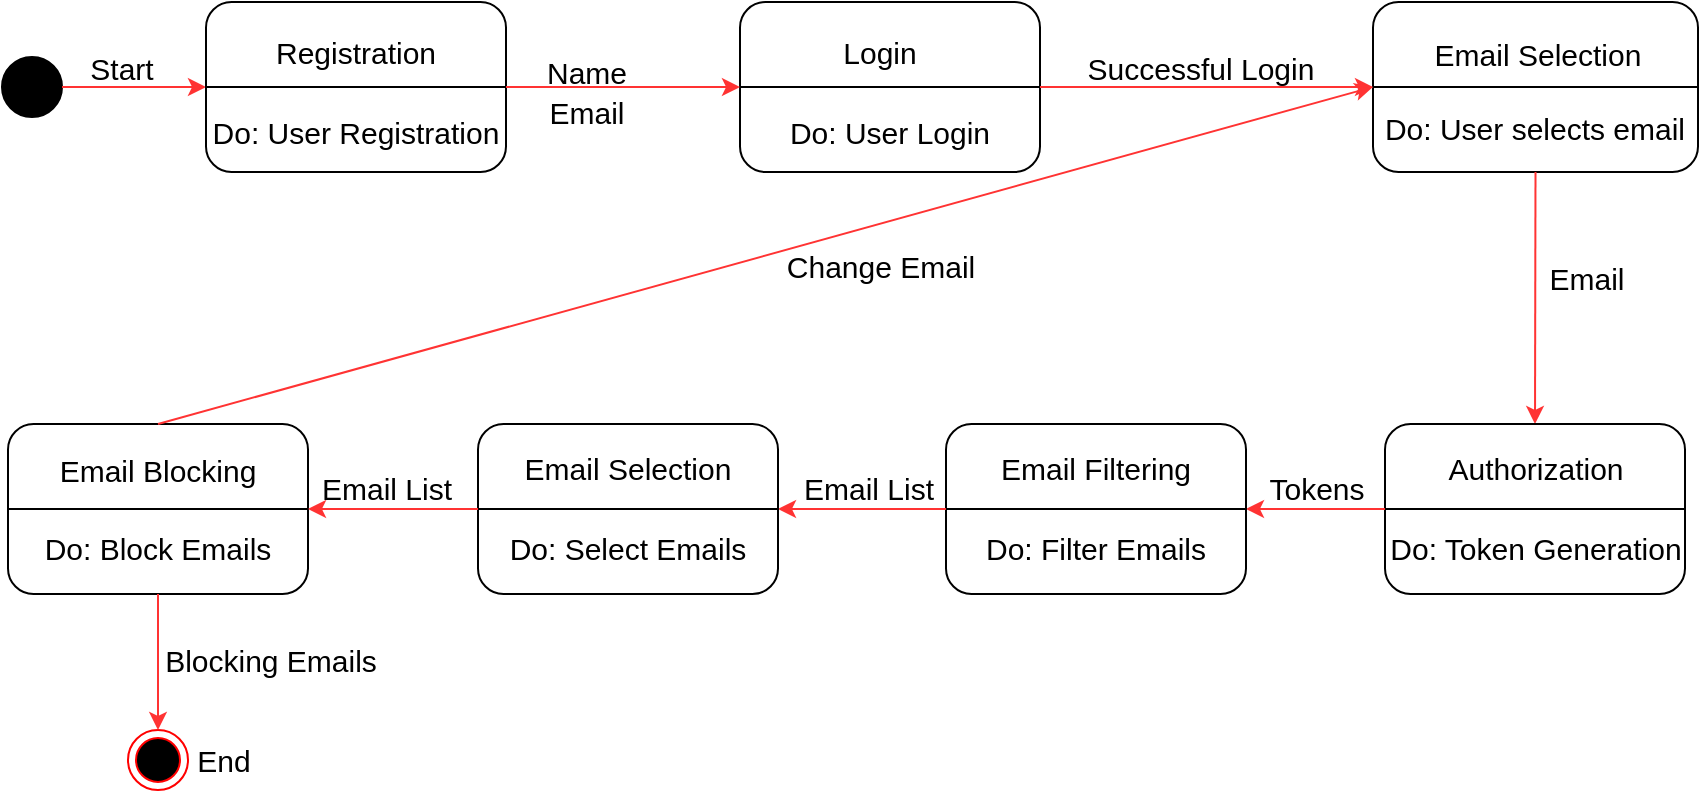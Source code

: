 <mxfile version="21.7.5" type="github">
  <diagram name="Page-1" id="58cdce13-f638-feb5-8d6f-7d28b1aa9fa0">
    <mxGraphModel dx="1070" dy="566" grid="1" gridSize="10" guides="1" tooltips="1" connect="1" arrows="1" fold="1" page="1" pageScale="1" pageWidth="1100" pageHeight="850" background="none" math="0" shadow="0">
      <root>
        <mxCell id="0" />
        <mxCell id="1" parent="0" />
        <mxCell id="yniILu94unpiqvauo760-4" value="" style="ellipse;whiteSpace=wrap;html=1;aspect=fixed;strokeColor=#000000;fillColor=#000000;fontSize=15;" vertex="1" parent="1">
          <mxGeometry x="13" y="37.5" width="30" height="30" as="geometry" />
        </mxCell>
        <mxCell id="yniILu94unpiqvauo760-5" value="" style="endArrow=classic;html=1;rounded=0;exitX=1;exitY=0.5;exitDx=0;exitDy=0;entryX=0;entryY=0.5;entryDx=0;entryDy=0;strokeColor=#FF3333;fontSize=15;" edge="1" parent="1" source="yniILu94unpiqvauo760-4" target="yniILu94unpiqvauo760-6">
          <mxGeometry width="50" height="50" relative="1" as="geometry">
            <mxPoint x="305" y="190" as="sourcePoint" />
            <mxPoint x="115" y="45" as="targetPoint" />
          </mxGeometry>
        </mxCell>
        <mxCell id="yniILu94unpiqvauo760-6" value="" style="rounded=1;whiteSpace=wrap;html=1;fontSize=15;fontColor=#000000;verticalAlign=top;" vertex="1" parent="1">
          <mxGeometry x="115" y="10" width="150" height="85" as="geometry" />
        </mxCell>
        <mxCell id="yniILu94unpiqvauo760-7" value="" style="endArrow=none;html=1;rounded=0;labelBorderColor=none;strokeColor=#000000;fontSize=15;fontColor=#000000;exitX=0;exitY=0.5;exitDx=0;exitDy=0;entryX=1;entryY=0.5;entryDx=0;entryDy=0;" edge="1" parent="1" source="yniILu94unpiqvauo760-6" target="yniILu94unpiqvauo760-6">
          <mxGeometry width="50" height="50" relative="1" as="geometry">
            <mxPoint x="365" y="230" as="sourcePoint" />
            <mxPoint x="415" y="180" as="targetPoint" />
          </mxGeometry>
        </mxCell>
        <mxCell id="yniILu94unpiqvauo760-8" value="Registration" style="text;html=1;strokeColor=none;fillColor=none;align=center;verticalAlign=middle;whiteSpace=wrap;rounded=0;fontSize=15;fontColor=#000000;" vertex="1" parent="1">
          <mxGeometry x="160" y="20" width="60" height="30" as="geometry" />
        </mxCell>
        <mxCell id="yniILu94unpiqvauo760-9" value="Do: User Registration" style="text;html=1;strokeColor=none;fillColor=none;align=center;verticalAlign=middle;whiteSpace=wrap;rounded=0;fontSize=15;fontColor=#000000;" vertex="1" parent="1">
          <mxGeometry x="115" y="60" width="150" height="30" as="geometry" />
        </mxCell>
        <mxCell id="yniILu94unpiqvauo760-10" value="" style="rounded=1;whiteSpace=wrap;html=1;fontSize=15;fontColor=#000000;verticalAlign=top;" vertex="1" parent="1">
          <mxGeometry x="382" y="10" width="150" height="85" as="geometry" />
        </mxCell>
        <mxCell id="yniILu94unpiqvauo760-11" value="" style="endArrow=classic;html=1;rounded=0;exitX=1;exitY=0.5;exitDx=0;exitDy=0;entryX=0;entryY=0.5;entryDx=0;entryDy=0;strokeColor=#FF3333;fontSize=15;" edge="1" parent="1" source="yniILu94unpiqvauo760-6" target="yniILu94unpiqvauo760-10">
          <mxGeometry width="50" height="50" relative="1" as="geometry">
            <mxPoint x="277.5" y="60" as="sourcePoint" />
            <mxPoint x="357.5" y="60" as="targetPoint" />
          </mxGeometry>
        </mxCell>
        <mxCell id="yniILu94unpiqvauo760-12" value="Name" style="text;html=1;align=center;verticalAlign=middle;resizable=0;points=[];autosize=1;strokeColor=none;fillColor=none;fontSize=15;fontColor=#000000;" vertex="1" parent="1">
          <mxGeometry x="275" y="30" width="60" height="30" as="geometry" />
        </mxCell>
        <mxCell id="yniILu94unpiqvauo760-13" value="Email" style="text;html=1;align=center;verticalAlign=middle;resizable=0;points=[];autosize=1;strokeColor=none;fillColor=none;fontSize=15;fontColor=#000000;" vertex="1" parent="1">
          <mxGeometry x="275" y="50" width="60" height="30" as="geometry" />
        </mxCell>
        <mxCell id="yniILu94unpiqvauo760-14" value="" style="endArrow=none;html=1;rounded=0;labelBorderColor=none;strokeColor=#000000;fontSize=15;fontColor=#000000;exitX=0;exitY=0.5;exitDx=0;exitDy=0;entryX=1;entryY=0.5;entryDx=0;entryDy=0;" edge="1" parent="1" source="yniILu94unpiqvauo760-10" target="yniILu94unpiqvauo760-10">
          <mxGeometry width="50" height="50" relative="1" as="geometry">
            <mxPoint x="407" y="70" as="sourcePoint" />
            <mxPoint x="557" y="70" as="targetPoint" />
          </mxGeometry>
        </mxCell>
        <mxCell id="yniILu94unpiqvauo760-15" value="Login" style="text;html=1;strokeColor=none;fillColor=none;align=center;verticalAlign=middle;whiteSpace=wrap;rounded=0;fontSize=15;fontColor=#000000;" vertex="1" parent="1">
          <mxGeometry x="422" y="10" width="60" height="50" as="geometry" />
        </mxCell>
        <mxCell id="yniILu94unpiqvauo760-16" value="Do: User Login" style="text;html=1;strokeColor=none;fillColor=none;align=center;verticalAlign=middle;whiteSpace=wrap;rounded=0;fontSize=15;fontColor=#000000;" vertex="1" parent="1">
          <mxGeometry x="402" y="60" width="110" height="30" as="geometry" />
        </mxCell>
        <mxCell id="yniILu94unpiqvauo760-17" value="" style="rounded=1;whiteSpace=wrap;html=1;fontSize=15;fontColor=#000000;verticalAlign=top;" vertex="1" parent="1">
          <mxGeometry x="698.5" y="10" width="162.5" height="85" as="geometry" />
        </mxCell>
        <mxCell id="yniILu94unpiqvauo760-18" value="" style="endArrow=none;html=1;rounded=0;labelBorderColor=none;strokeColor=#000000;fontSize=15;fontColor=#000000;entryX=1;entryY=0.5;entryDx=0;entryDy=0;exitX=0;exitY=0.5;exitDx=0;exitDy=0;" edge="1" parent="1" source="yniILu94unpiqvauo760-17" target="yniILu94unpiqvauo760-17">
          <mxGeometry width="50" height="50" relative="1" as="geometry">
            <mxPoint x="706" y="82.5" as="sourcePoint" />
            <mxPoint x="756" y="32.5" as="targetPoint" />
          </mxGeometry>
        </mxCell>
        <mxCell id="yniILu94unpiqvauo760-19" value="Email Selection" style="text;html=1;strokeColor=none;fillColor=none;align=center;verticalAlign=middle;whiteSpace=wrap;rounded=0;fontSize=15;fontColor=#000000;" vertex="1" parent="1">
          <mxGeometry x="727" y="13" width="108" height="45" as="geometry" />
        </mxCell>
        <mxCell id="yniILu94unpiqvauo760-20" value="Do: User selects email" style="text;html=1;strokeColor=none;fillColor=none;align=center;verticalAlign=middle;whiteSpace=wrap;rounded=0;fontSize=15;fontColor=#000000;" vertex="1" parent="1">
          <mxGeometry x="701.5" y="58" width="155" height="30" as="geometry" />
        </mxCell>
        <mxCell id="yniILu94unpiqvauo760-21" value="Successful Login" style="text;html=1;align=center;verticalAlign=middle;resizable=0;points=[];autosize=1;strokeColor=none;fillColor=none;fontSize=15;fontColor=#000000;" vertex="1" parent="1">
          <mxGeometry x="541.5" y="27.5" width="140" height="30" as="geometry" />
        </mxCell>
        <mxCell id="yniILu94unpiqvauo760-22" value="" style="endArrow=classic;html=1;rounded=0;entryX=0;entryY=0.5;entryDx=0;entryDy=0;exitX=1;exitY=0.5;exitDx=0;exitDy=0;strokeColor=#FF3333;fontSize=15;" edge="1" parent="1" source="yniILu94unpiqvauo760-10" target="yniILu94unpiqvauo760-17">
          <mxGeometry width="50" height="50" relative="1" as="geometry">
            <mxPoint x="540" y="50" as="sourcePoint" />
            <mxPoint x="635" y="57" as="targetPoint" />
          </mxGeometry>
        </mxCell>
        <mxCell id="yniILu94unpiqvauo760-24" value="" style="endArrow=classic;html=1;rounded=0;exitX=0.5;exitY=1;exitDx=0;exitDy=0;strokeColor=#FF3333;entryX=0.5;entryY=0;entryDx=0;entryDy=0;fontSize=15;" edge="1" parent="1" source="yniILu94unpiqvauo760-17" target="yniILu94unpiqvauo760-26">
          <mxGeometry width="50" height="50" relative="1" as="geometry">
            <mxPoint x="511" y="230" as="sourcePoint" />
            <mxPoint x="790" y="170" as="targetPoint" />
          </mxGeometry>
        </mxCell>
        <mxCell id="yniILu94unpiqvauo760-30" value="" style="group;fontSize=15;" vertex="1" connectable="0" parent="1">
          <mxGeometry x="704.5" y="221" width="150" height="85" as="geometry" />
        </mxCell>
        <mxCell id="yniILu94unpiqvauo760-26" value="" style="rounded=1;whiteSpace=wrap;html=1;fontSize=15;fontColor=#000000;verticalAlign=top;" vertex="1" parent="yniILu94unpiqvauo760-30">
          <mxGeometry width="150" height="85" as="geometry" />
        </mxCell>
        <mxCell id="yniILu94unpiqvauo760-28" value="Authorization" style="text;html=1;strokeColor=none;fillColor=none;align=center;verticalAlign=middle;whiteSpace=wrap;rounded=0;fontSize=15;fontColor=#000000;" vertex="1" parent="yniILu94unpiqvauo760-30">
          <mxGeometry x="20" y="-3" width="110" height="50" as="geometry" />
        </mxCell>
        <mxCell id="yniILu94unpiqvauo760-27" value="" style="endArrow=none;html=1;rounded=0;labelBorderColor=none;strokeColor=#000000;fontSize=15;fontColor=#000000;exitX=0;exitY=0.5;exitDx=0;exitDy=0;entryX=1;entryY=0.5;entryDx=0;entryDy=0;" edge="1" parent="yniILu94unpiqvauo760-30" source="yniILu94unpiqvauo760-26" target="yniILu94unpiqvauo760-26">
          <mxGeometry width="50" height="50" relative="1" as="geometry">
            <mxPoint x="688.5" y="257" as="sourcePoint" />
            <mxPoint x="838.5" y="257" as="targetPoint" />
          </mxGeometry>
        </mxCell>
        <mxCell id="yniILu94unpiqvauo760-29" value="Do: Token Generation" style="text;html=1;strokeColor=none;fillColor=none;align=center;verticalAlign=middle;whiteSpace=wrap;rounded=0;fontSize=15;fontColor=#000000;" vertex="1" parent="yniILu94unpiqvauo760-30">
          <mxGeometry y="47" width="150" height="30" as="geometry" />
        </mxCell>
        <mxCell id="yniILu94unpiqvauo760-32" value="Email" style="text;html=1;align=center;verticalAlign=middle;resizable=0;points=[];autosize=1;strokeColor=none;fillColor=none;fontSize=15;fontColor=#000000;" vertex="1" parent="1">
          <mxGeometry x="775" y="133" width="60" height="30" as="geometry" />
        </mxCell>
        <mxCell id="yniILu94unpiqvauo760-33" value="" style="endArrow=classic;html=1;rounded=0;strokeColor=#FF3333;exitX=0;exitY=0.5;exitDx=0;exitDy=0;entryX=1;entryY=0.5;entryDx=0;entryDy=0;fontSize=15;" edge="1" parent="1" source="yniILu94unpiqvauo760-26" target="yniILu94unpiqvauo760-35">
          <mxGeometry width="50" height="50" relative="1" as="geometry">
            <mxPoint x="630" y="264" as="sourcePoint" />
            <mxPoint x="580" y="344" as="targetPoint" />
          </mxGeometry>
        </mxCell>
        <mxCell id="yniILu94unpiqvauo760-34" value="" style="group;fontSize=15;" vertex="1" connectable="0" parent="1">
          <mxGeometry x="485" y="221" width="150" height="85" as="geometry" />
        </mxCell>
        <mxCell id="yniILu94unpiqvauo760-35" value="" style="rounded=1;whiteSpace=wrap;html=1;fontSize=15;fontColor=#000000;verticalAlign=top;" vertex="1" parent="yniILu94unpiqvauo760-34">
          <mxGeometry width="150" height="85" as="geometry" />
        </mxCell>
        <mxCell id="yniILu94unpiqvauo760-36" value="Email Filtering" style="text;html=1;strokeColor=none;fillColor=none;align=center;verticalAlign=middle;whiteSpace=wrap;rounded=0;fontSize=15;fontColor=#000000;" vertex="1" parent="yniILu94unpiqvauo760-34">
          <mxGeometry x="10" y="-3" width="130" height="50" as="geometry" />
        </mxCell>
        <mxCell id="yniILu94unpiqvauo760-37" value="" style="endArrow=none;html=1;rounded=0;labelBorderColor=none;strokeColor=#000000;fontSize=15;fontColor=#000000;exitX=0;exitY=0.5;exitDx=0;exitDy=0;entryX=1;entryY=0.5;entryDx=0;entryDy=0;" edge="1" parent="yniILu94unpiqvauo760-34" source="yniILu94unpiqvauo760-35" target="yniILu94unpiqvauo760-35">
          <mxGeometry width="50" height="50" relative="1" as="geometry">
            <mxPoint x="688.5" y="257" as="sourcePoint" />
            <mxPoint x="838.5" y="257" as="targetPoint" />
          </mxGeometry>
        </mxCell>
        <mxCell id="yniILu94unpiqvauo760-38" value="Do: Filter Emails" style="text;html=1;strokeColor=none;fillColor=none;align=center;verticalAlign=middle;whiteSpace=wrap;rounded=0;fontSize=15;fontColor=#000000;" vertex="1" parent="yniILu94unpiqvauo760-34">
          <mxGeometry y="47" width="150" height="30" as="geometry" />
        </mxCell>
        <mxCell id="yniILu94unpiqvauo760-42" value="Tokens" style="text;html=1;align=center;verticalAlign=middle;resizable=0;points=[];autosize=1;strokeColor=none;fillColor=none;fontSize=15;fontColor=#000000;" vertex="1" parent="1">
          <mxGeometry x="635" y="238" width="70" height="30" as="geometry" />
        </mxCell>
        <mxCell id="yniILu94unpiqvauo760-43" value="" style="endArrow=classic;html=1;rounded=0;strokeColor=#FF3333;exitX=0;exitY=0.5;exitDx=0;exitDy=0;entryX=1;entryY=0.5;entryDx=0;entryDy=0;fontSize=15;" edge="1" parent="1" source="yniILu94unpiqvauo760-35" target="yniILu94unpiqvauo760-45">
          <mxGeometry width="50" height="50" relative="1" as="geometry">
            <mxPoint x="384" y="262.97" as="sourcePoint" />
            <mxPoint x="370" y="364" as="targetPoint" />
          </mxGeometry>
        </mxCell>
        <mxCell id="yniILu94unpiqvauo760-44" value="" style="group;fontSize=15;" vertex="1" connectable="0" parent="1">
          <mxGeometry x="251" y="221" width="150" height="85" as="geometry" />
        </mxCell>
        <mxCell id="yniILu94unpiqvauo760-45" value="" style="rounded=1;whiteSpace=wrap;html=1;fontSize=15;fontColor=#000000;verticalAlign=top;" vertex="1" parent="yniILu94unpiqvauo760-44">
          <mxGeometry width="150" height="85" as="geometry" />
        </mxCell>
        <mxCell id="yniILu94unpiqvauo760-46" value="Email Selection" style="text;html=1;strokeColor=none;fillColor=none;align=center;verticalAlign=middle;whiteSpace=wrap;rounded=0;fontSize=15;fontColor=#000000;" vertex="1" parent="yniILu94unpiqvauo760-44">
          <mxGeometry x="10" y="-3" width="130" height="50" as="geometry" />
        </mxCell>
        <mxCell id="yniILu94unpiqvauo760-47" value="" style="endArrow=none;html=1;rounded=0;labelBorderColor=none;strokeColor=#000000;fontSize=15;fontColor=#000000;exitX=0;exitY=0.5;exitDx=0;exitDy=0;entryX=1;entryY=0.5;entryDx=0;entryDy=0;" edge="1" parent="yniILu94unpiqvauo760-44" source="yniILu94unpiqvauo760-45" target="yniILu94unpiqvauo760-45">
          <mxGeometry width="50" height="50" relative="1" as="geometry">
            <mxPoint x="688.5" y="257" as="sourcePoint" />
            <mxPoint x="838.5" y="257" as="targetPoint" />
          </mxGeometry>
        </mxCell>
        <mxCell id="yniILu94unpiqvauo760-48" value="Do: Select Emails" style="text;html=1;strokeColor=none;fillColor=none;align=center;verticalAlign=middle;whiteSpace=wrap;rounded=0;fontSize=15;fontColor=#000000;" vertex="1" parent="yniILu94unpiqvauo760-44">
          <mxGeometry y="47" width="150" height="30" as="geometry" />
        </mxCell>
        <mxCell id="yniILu94unpiqvauo760-49" value="Email List" style="text;html=1;align=center;verticalAlign=middle;resizable=0;points=[];autosize=1;strokeColor=none;fillColor=none;fontSize=15;fontColor=#000000;" vertex="1" parent="1">
          <mxGeometry x="401" y="238" width="90" height="30" as="geometry" />
        </mxCell>
        <mxCell id="yniILu94unpiqvauo760-50" value="" style="group;fontSize=15;" vertex="1" connectable="0" parent="1">
          <mxGeometry x="16" y="221" width="150" height="85" as="geometry" />
        </mxCell>
        <mxCell id="yniILu94unpiqvauo760-51" value="" style="rounded=1;whiteSpace=wrap;html=1;fontSize=15;fontColor=#000000;verticalAlign=top;" vertex="1" parent="yniILu94unpiqvauo760-50">
          <mxGeometry width="150" height="85" as="geometry" />
        </mxCell>
        <mxCell id="yniILu94unpiqvauo760-53" value="" style="endArrow=none;html=1;rounded=0;labelBorderColor=none;strokeColor=#000000;fontSize=15;fontColor=#000000;exitX=0;exitY=0.5;exitDx=0;exitDy=0;entryX=1;entryY=0.5;entryDx=0;entryDy=0;" edge="1" parent="yniILu94unpiqvauo760-50" source="yniILu94unpiqvauo760-51" target="yniILu94unpiqvauo760-51">
          <mxGeometry width="50" height="50" relative="1" as="geometry">
            <mxPoint x="688.5" y="257" as="sourcePoint" />
            <mxPoint x="838.5" y="257" as="targetPoint" />
          </mxGeometry>
        </mxCell>
        <mxCell id="yniILu94unpiqvauo760-54" value="Do: Block Emails" style="text;html=1;strokeColor=none;fillColor=none;align=center;verticalAlign=middle;whiteSpace=wrap;rounded=0;fontSize=15;fontColor=#000000;" vertex="1" parent="yniILu94unpiqvauo760-50">
          <mxGeometry y="47" width="150" height="30" as="geometry" />
        </mxCell>
        <mxCell id="yniILu94unpiqvauo760-52" value="Email Blocking" style="text;html=1;strokeColor=none;fillColor=none;align=center;verticalAlign=middle;whiteSpace=wrap;rounded=0;fontSize=15;fontColor=#000000;" vertex="1" parent="yniILu94unpiqvauo760-50">
          <mxGeometry x="10" y="-2" width="130" height="50" as="geometry" />
        </mxCell>
        <mxCell id="yniILu94unpiqvauo760-55" value="" style="endArrow=classic;html=1;rounded=0;strokeColor=#FF3333;exitX=0;exitY=0.5;exitDx=0;exitDy=0;entryX=1;entryY=0.5;entryDx=0;entryDy=0;fontSize=15;" edge="1" parent="1" source="yniILu94unpiqvauo760-45" target="yniILu94unpiqvauo760-51">
          <mxGeometry width="50" height="50" relative="1" as="geometry">
            <mxPoint x="251" y="344" as="sourcePoint" />
            <mxPoint x="150" y="344" as="targetPoint" />
          </mxGeometry>
        </mxCell>
        <mxCell id="yniILu94unpiqvauo760-56" value="Email List" style="text;html=1;align=center;verticalAlign=middle;resizable=0;points=[];autosize=1;strokeColor=none;fillColor=none;fontSize=15;fontColor=#000000;" vertex="1" parent="1">
          <mxGeometry x="160" y="238" width="90" height="30" as="geometry" />
        </mxCell>
        <mxCell id="yniILu94unpiqvauo760-59" value="Change Email" style="text;html=1;align=center;verticalAlign=middle;resizable=0;points=[];autosize=1;strokeColor=none;fillColor=none;fontSize=15;fontColor=#000000;" vertex="1" parent="1">
          <mxGeometry x="392" y="127" width="120" height="30" as="geometry" />
        </mxCell>
        <mxCell id="yniILu94unpiqvauo760-60" value="" style="ellipse;html=1;shape=endState;fillColor=#000000;strokeColor=#ff0000;fontSize=12;fontColor=#000000;" vertex="1" parent="1">
          <mxGeometry x="76" y="374" width="30" height="30" as="geometry" />
        </mxCell>
        <mxCell id="yniILu94unpiqvauo760-61" value="" style="endArrow=classic;html=1;rounded=0;labelBorderColor=none;strokeColor=#FF3333;fontSize=15;fontColor=#000000;exitX=0.5;exitY=1;exitDx=0;exitDy=0;entryX=0.5;entryY=0;entryDx=0;entryDy=0;" edge="1" parent="1" source="yniILu94unpiqvauo760-51" target="yniILu94unpiqvauo760-60">
          <mxGeometry width="50" height="50" relative="1" as="geometry">
            <mxPoint x="335" y="317" as="sourcePoint" />
            <mxPoint x="335" y="559" as="targetPoint" />
          </mxGeometry>
        </mxCell>
        <mxCell id="yniILu94unpiqvauo760-62" value="Blocking Emails" style="text;html=1;align=center;verticalAlign=middle;resizable=0;points=[];autosize=1;strokeColor=none;fillColor=none;fontSize=15;fontColor=#000000;" vertex="1" parent="1">
          <mxGeometry x="82" y="324" width="130" height="30" as="geometry" />
        </mxCell>
        <mxCell id="yniILu94unpiqvauo760-63" value="" style="endArrow=classic;html=1;rounded=0;entryX=0;entryY=0.5;entryDx=0;entryDy=0;strokeColor=#FF3333;fontSize=15;exitX=0.5;exitY=0;exitDx=0;exitDy=0;" edge="1" parent="1" source="yniILu94unpiqvauo760-51" target="yniILu94unpiqvauo760-17">
          <mxGeometry width="50" height="50" relative="1" as="geometry">
            <mxPoint x="180" y="150" as="sourcePoint" />
            <mxPoint x="658" y="147.5" as="targetPoint" />
          </mxGeometry>
        </mxCell>
        <mxCell id="yniILu94unpiqvauo760-64" value="&lt;font style=&quot;font-size: 15px;&quot;&gt;Start&lt;/font&gt;" style="text;html=1;strokeColor=none;fillColor=none;align=center;verticalAlign=middle;whiteSpace=wrap;rounded=0;" vertex="1" parent="1">
          <mxGeometry x="43" y="28" width="60" height="30" as="geometry" />
        </mxCell>
        <mxCell id="yniILu94unpiqvauo760-66" value="&lt;font style=&quot;font-size: 15px;&quot;&gt;End&lt;/font&gt;" style="text;html=1;strokeColor=none;fillColor=none;align=center;verticalAlign=middle;whiteSpace=wrap;rounded=0;" vertex="1" parent="1">
          <mxGeometry x="94" y="374" width="60" height="30" as="geometry" />
        </mxCell>
      </root>
    </mxGraphModel>
  </diagram>
</mxfile>
